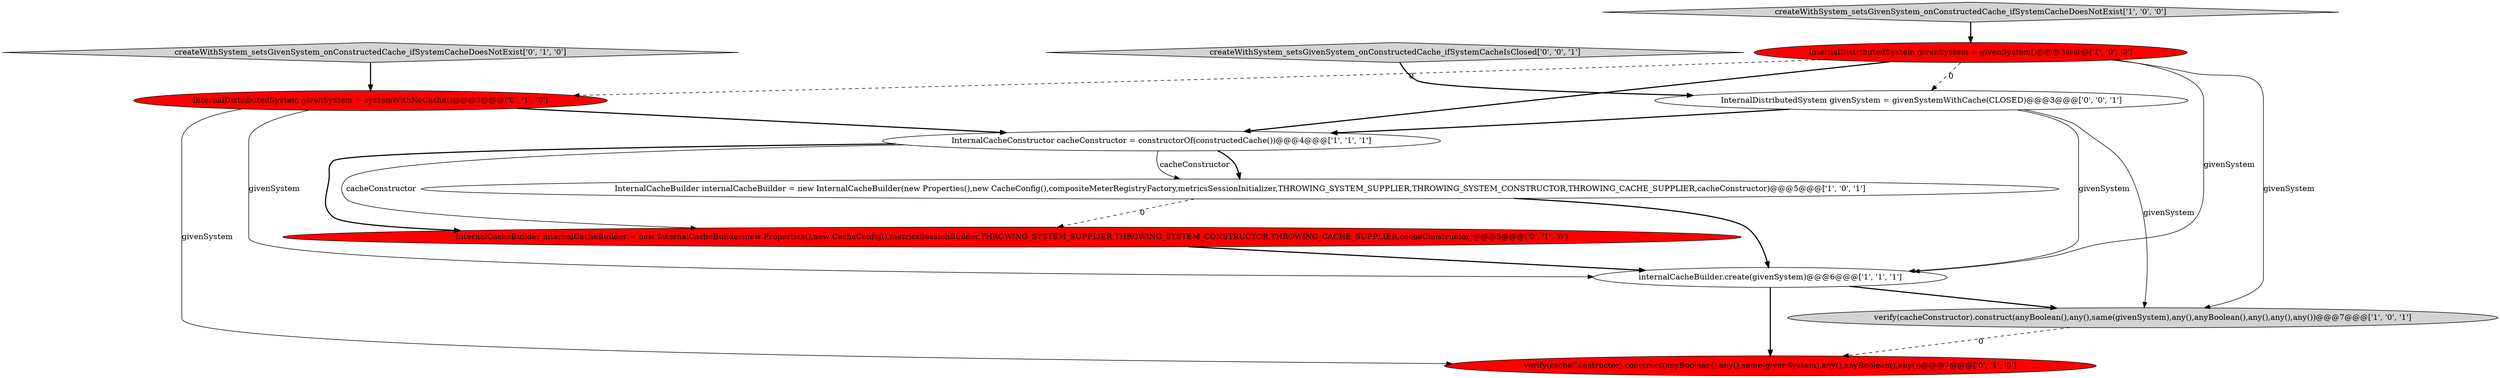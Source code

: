 digraph {
3 [style = filled, label = "InternalCacheConstructor cacheConstructor = constructorOf(constructedCache())@@@4@@@['1', '1', '1']", fillcolor = white, shape = ellipse image = "AAA0AAABBB1BBB"];
2 [style = filled, label = "InternalCacheBuilder internalCacheBuilder = new InternalCacheBuilder(new Properties(),new CacheConfig(),compositeMeterRegistryFactory,metricsSessionInitializer,THROWING_SYSTEM_SUPPLIER,THROWING_SYSTEM_CONSTRUCTOR,THROWING_CACHE_SUPPLIER,cacheConstructor)@@@5@@@['1', '0', '1']", fillcolor = white, shape = ellipse image = "AAA0AAABBB1BBB"];
0 [style = filled, label = "InternalDistributedSystem givenSystem = givenSystem()@@@3@@@['1', '0', '0']", fillcolor = red, shape = ellipse image = "AAA1AAABBB1BBB"];
4 [style = filled, label = "verify(cacheConstructor).construct(anyBoolean(),any(),same(givenSystem),any(),anyBoolean(),any(),any(),any())@@@7@@@['1', '0', '1']", fillcolor = lightgray, shape = ellipse image = "AAA0AAABBB1BBB"];
8 [style = filled, label = "verify(cacheConstructor).construct(anyBoolean(),any(),same(givenSystem),any(),anyBoolean(),any())@@@7@@@['0', '1', '0']", fillcolor = red, shape = ellipse image = "AAA1AAABBB2BBB"];
1 [style = filled, label = "createWithSystem_setsGivenSystem_onConstructedCache_ifSystemCacheDoesNotExist['1', '0', '0']", fillcolor = lightgray, shape = diamond image = "AAA0AAABBB1BBB"];
6 [style = filled, label = "createWithSystem_setsGivenSystem_onConstructedCache_ifSystemCacheDoesNotExist['0', '1', '0']", fillcolor = lightgray, shape = diamond image = "AAA0AAABBB2BBB"];
7 [style = filled, label = "InternalCacheBuilder internalCacheBuilder = new InternalCacheBuilder(new Properties(),new CacheConfig(),metricsSessionBuilder,THROWING_SYSTEM_SUPPLIER,THROWING_SYSTEM_CONSTRUCTOR,THROWING_CACHE_SUPPLIER,cacheConstructor)@@@5@@@['0', '1', '0']", fillcolor = red, shape = ellipse image = "AAA1AAABBB2BBB"];
11 [style = filled, label = "InternalDistributedSystem givenSystem = givenSystemWithCache(CLOSED)@@@3@@@['0', '0', '1']", fillcolor = white, shape = ellipse image = "AAA0AAABBB3BBB"];
10 [style = filled, label = "createWithSystem_setsGivenSystem_onConstructedCache_ifSystemCacheIsClosed['0', '0', '1']", fillcolor = lightgray, shape = diamond image = "AAA0AAABBB3BBB"];
9 [style = filled, label = "InternalDistributedSystem givenSystem = systemWithNoCache()@@@3@@@['0', '1', '0']", fillcolor = red, shape = ellipse image = "AAA1AAABBB2BBB"];
5 [style = filled, label = "internalCacheBuilder.create(givenSystem)@@@6@@@['1', '1', '1']", fillcolor = white, shape = ellipse image = "AAA0AAABBB1BBB"];
0->3 [style = bold, label=""];
5->8 [style = bold, label=""];
0->4 [style = solid, label="givenSystem"];
0->11 [style = dashed, label="0"];
1->0 [style = bold, label=""];
2->7 [style = dashed, label="0"];
9->8 [style = solid, label="givenSystem"];
11->4 [style = solid, label="givenSystem"];
7->5 [style = bold, label=""];
11->5 [style = solid, label="givenSystem"];
3->2 [style = bold, label=""];
3->7 [style = bold, label=""];
11->3 [style = bold, label=""];
9->5 [style = solid, label="givenSystem"];
5->4 [style = bold, label=""];
4->8 [style = dashed, label="0"];
9->3 [style = bold, label=""];
0->5 [style = solid, label="givenSystem"];
3->2 [style = solid, label="cacheConstructor"];
0->9 [style = dashed, label="0"];
6->9 [style = bold, label=""];
3->7 [style = solid, label="cacheConstructor"];
2->5 [style = bold, label=""];
10->11 [style = bold, label=""];
}
